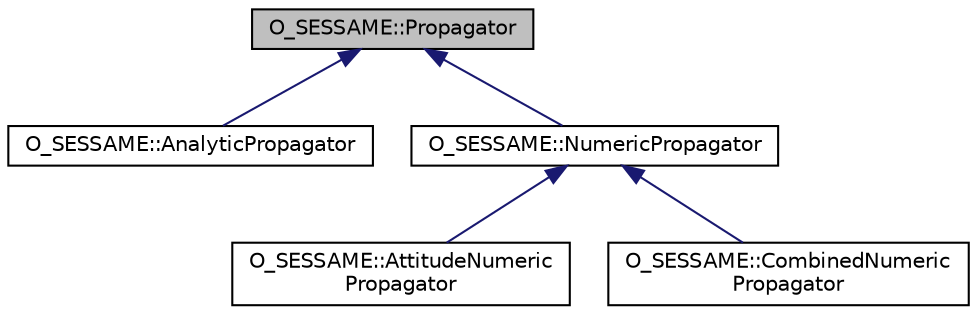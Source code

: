 digraph "O_SESSAME::Propagator"
{
 // LATEX_PDF_SIZE
  edge [fontname="Helvetica",fontsize="10",labelfontname="Helvetica",labelfontsize="10"];
  node [fontname="Helvetica",fontsize="10",shape=record];
  Node1 [label="O_SESSAME::Propagator",height=0.2,width=0.4,color="black", fillcolor="grey75", style="filled", fontcolor="black",tooltip="Encapsulation of the propagation of the spacecraft dynamics (attitude, orbital, etc...."];
  Node1 -> Node2 [dir="back",color="midnightblue",fontsize="10",style="solid",fontname="Helvetica"];
  Node2 [label="O_SESSAME::AnalyticPropagator",height=0.2,width=0.4,color="black", fillcolor="white", style="filled",URL="$classO__SESSAME_1_1AnalyticPropagator.html",tooltip="Encapsulation of the propagation of the spacecraft dynamics (attitude, orbital, etc...."];
  Node1 -> Node3 [dir="back",color="midnightblue",fontsize="10",style="solid",fontname="Helvetica"];
  Node3 [label="O_SESSAME::NumericPropagator",height=0.2,width=0.4,color="black", fillcolor="white", style="filled",URL="$classO__SESSAME_1_1NumericPropagator.html",tooltip=" "];
  Node3 -> Node4 [dir="back",color="midnightblue",fontsize="10",style="solid",fontname="Helvetica"];
  Node4 [label="O_SESSAME::AttitudeNumeric\lPropagator",height=0.2,width=0.4,color="black", fillcolor="white", style="filled",URL="$classO__SESSAME_1_1AttitudeNumericPropagator.html",tooltip=" "];
  Node3 -> Node5 [dir="back",color="midnightblue",fontsize="10",style="solid",fontname="Helvetica"];
  Node5 [label="O_SESSAME::CombinedNumeric\lPropagator",height=0.2,width=0.4,color="black", fillcolor="white", style="filled",URL="$classO__SESSAME_1_1CombinedNumericPropagator.html",tooltip=" "];
}
